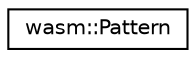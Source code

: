 digraph "Graphical Class Hierarchy"
{
  edge [fontname="Helvetica",fontsize="10",labelfontname="Helvetica",labelfontsize="10"];
  node [fontname="Helvetica",fontsize="10",shape=record];
  rankdir="LR";
  Node0 [label="wasm::Pattern",height=0.2,width=0.4,color="black", fillcolor="white", style="filled",URL="$structwasm_1_1_pattern.html"];
}
